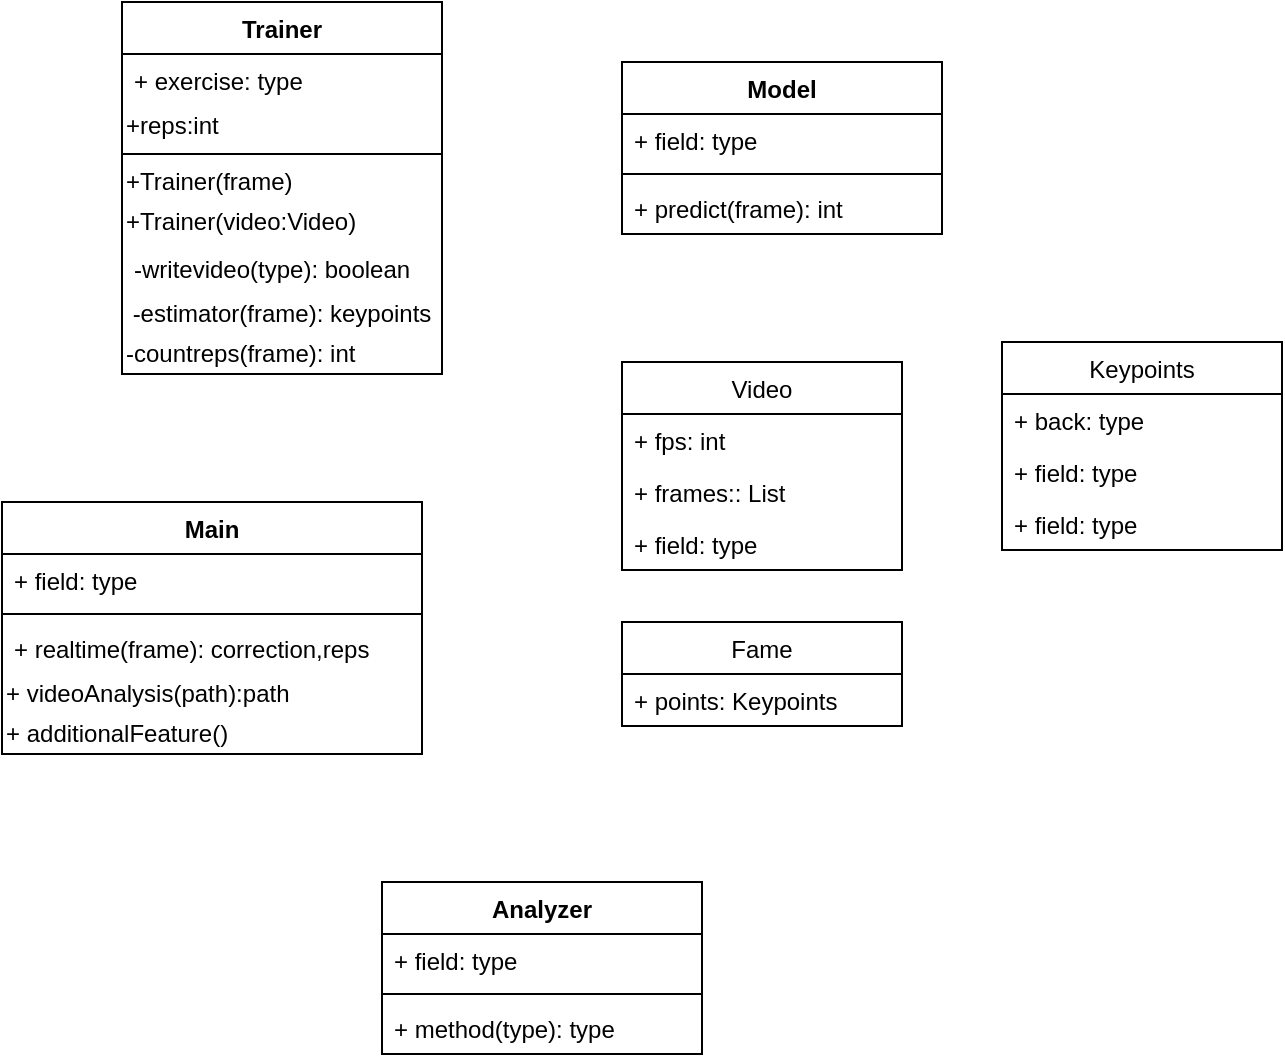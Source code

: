 <mxfile version="14.5.10" type="github">
  <diagram id="C5RBs43oDa-KdzZeNtuy" name="Page-1">
    <mxGraphModel dx="1502" dy="641" grid="1" gridSize="10" guides="1" tooltips="1" connect="1" arrows="1" fold="1" page="1" pageScale="1" pageWidth="827" pageHeight="1169" math="0" shadow="0">
      <root>
        <mxCell id="WIyWlLk6GJQsqaUBKTNV-0" />
        <mxCell id="WIyWlLk6GJQsqaUBKTNV-1" parent="WIyWlLk6GJQsqaUBKTNV-0" />
        <mxCell id="a0mymaZdTOn8uS32HoLL-4" value="Keypoints" style="swimlane;fontStyle=0;childLayout=stackLayout;horizontal=1;startSize=26;fillColor=none;horizontalStack=0;resizeParent=1;resizeParentMax=0;resizeLast=0;collapsible=1;marginBottom=0;" parent="WIyWlLk6GJQsqaUBKTNV-1" vertex="1">
          <mxGeometry x="630" y="380" width="140" height="104" as="geometry" />
        </mxCell>
        <mxCell id="a0mymaZdTOn8uS32HoLL-5" value="+ back: type" style="text;strokeColor=none;fillColor=none;align=left;verticalAlign=top;spacingLeft=4;spacingRight=4;overflow=hidden;rotatable=0;points=[[0,0.5],[1,0.5]];portConstraint=eastwest;" parent="a0mymaZdTOn8uS32HoLL-4" vertex="1">
          <mxGeometry y="26" width="140" height="26" as="geometry" />
        </mxCell>
        <mxCell id="a0mymaZdTOn8uS32HoLL-6" value="+ field: type" style="text;strokeColor=none;fillColor=none;align=left;verticalAlign=top;spacingLeft=4;spacingRight=4;overflow=hidden;rotatable=0;points=[[0,0.5],[1,0.5]];portConstraint=eastwest;" parent="a0mymaZdTOn8uS32HoLL-4" vertex="1">
          <mxGeometry y="52" width="140" height="26" as="geometry" />
        </mxCell>
        <mxCell id="a0mymaZdTOn8uS32HoLL-7" value="+ field: type" style="text;strokeColor=none;fillColor=none;align=left;verticalAlign=top;spacingLeft=4;spacingRight=4;overflow=hidden;rotatable=0;points=[[0,0.5],[1,0.5]];portConstraint=eastwest;" parent="a0mymaZdTOn8uS32HoLL-4" vertex="1">
          <mxGeometry y="78" width="140" height="26" as="geometry" />
        </mxCell>
        <mxCell id="a0mymaZdTOn8uS32HoLL-8" value="Trainer" style="swimlane;fontStyle=1;align=center;verticalAlign=top;childLayout=stackLayout;horizontal=1;startSize=26;horizontalStack=0;resizeParent=1;resizeParentMax=0;resizeLast=0;collapsible=1;marginBottom=0;" parent="WIyWlLk6GJQsqaUBKTNV-1" vertex="1">
          <mxGeometry x="190" y="210" width="160" height="186" as="geometry">
            <mxRectangle x="630" y="240" width="70" height="26" as="alternateBounds" />
          </mxGeometry>
        </mxCell>
        <mxCell id="a0mymaZdTOn8uS32HoLL-9" value="+ exercise: type " style="text;strokeColor=none;fillColor=none;align=left;verticalAlign=top;spacingLeft=4;spacingRight=4;overflow=hidden;rotatable=0;points=[[0,0.5],[1,0.5]];portConstraint=eastwest;" parent="a0mymaZdTOn8uS32HoLL-8" vertex="1">
          <mxGeometry y="26" width="160" height="26" as="geometry" />
        </mxCell>
        <mxCell id="UNvvKq0hMDLlutOKs-n3-25" value="+reps:int" style="text;html=1;strokeColor=none;fillColor=none;align=left;verticalAlign=middle;whiteSpace=wrap;rounded=0;" vertex="1" parent="a0mymaZdTOn8uS32HoLL-8">
          <mxGeometry y="52" width="160" height="20" as="geometry" />
        </mxCell>
        <mxCell id="a0mymaZdTOn8uS32HoLL-10" value="" style="line;strokeWidth=1;fillColor=none;align=left;verticalAlign=middle;spacingTop=-1;spacingLeft=3;spacingRight=3;rotatable=0;labelPosition=right;points=[];portConstraint=eastwest;" parent="a0mymaZdTOn8uS32HoLL-8" vertex="1">
          <mxGeometry y="72" width="160" height="8" as="geometry" />
        </mxCell>
        <mxCell id="UNvvKq0hMDLlutOKs-n3-9" value="+Trainer(frame)" style="text;html=1;resizable=0;autosize=1;align=left;verticalAlign=middle;points=[];fillColor=none;strokeColor=none;rounded=0;" vertex="1" parent="a0mymaZdTOn8uS32HoLL-8">
          <mxGeometry y="80" width="160" height="20" as="geometry" />
        </mxCell>
        <mxCell id="UNvvKq0hMDLlutOKs-n3-0" value="+Trainer(video:Video)" style="text;html=1;resizable=0;autosize=1;align=left;verticalAlign=middle;points=[];fillColor=none;strokeColor=none;rounded=0;" vertex="1" parent="a0mymaZdTOn8uS32HoLL-8">
          <mxGeometry y="100" width="160" height="20" as="geometry" />
        </mxCell>
        <mxCell id="a0mymaZdTOn8uS32HoLL-11" value="-writevideo(type): boolean&#xa;" style="text;strokeColor=none;fillColor=none;align=left;verticalAlign=top;spacingLeft=4;spacingRight=4;overflow=hidden;rotatable=0;points=[[0,0.5],[1,0.5]];portConstraint=eastwest;" parent="a0mymaZdTOn8uS32HoLL-8" vertex="1">
          <mxGeometry y="120" width="160" height="26" as="geometry" />
        </mxCell>
        <mxCell id="UNvvKq0hMDLlutOKs-n3-23" value="-estimator(frame): keypoints" style="text;html=1;strokeColor=none;fillColor=none;align=center;verticalAlign=middle;whiteSpace=wrap;rounded=0;" vertex="1" parent="a0mymaZdTOn8uS32HoLL-8">
          <mxGeometry y="146" width="160" height="20" as="geometry" />
        </mxCell>
        <mxCell id="UNvvKq0hMDLlutOKs-n3-24" value="-countreps(frame): int" style="text;html=1;strokeColor=none;fillColor=none;align=left;verticalAlign=middle;whiteSpace=wrap;rounded=0;" vertex="1" parent="a0mymaZdTOn8uS32HoLL-8">
          <mxGeometry y="166" width="160" height="20" as="geometry" />
        </mxCell>
        <mxCell id="a0mymaZdTOn8uS32HoLL-16" value="Video" style="swimlane;fontStyle=0;childLayout=stackLayout;horizontal=1;startSize=26;fillColor=none;horizontalStack=0;resizeParent=1;resizeParentMax=0;resizeLast=0;collapsible=1;marginBottom=0;" parent="WIyWlLk6GJQsqaUBKTNV-1" vertex="1">
          <mxGeometry x="440" y="390" width="140" height="104" as="geometry" />
        </mxCell>
        <mxCell id="a0mymaZdTOn8uS32HoLL-17" value="+ fps: int" style="text;strokeColor=none;fillColor=none;align=left;verticalAlign=top;spacingLeft=4;spacingRight=4;overflow=hidden;rotatable=0;points=[[0,0.5],[1,0.5]];portConstraint=eastwest;" parent="a0mymaZdTOn8uS32HoLL-16" vertex="1">
          <mxGeometry y="26" width="140" height="26" as="geometry" />
        </mxCell>
        <mxCell id="a0mymaZdTOn8uS32HoLL-18" value="+ frames:: List" style="text;strokeColor=none;fillColor=none;align=left;verticalAlign=top;spacingLeft=4;spacingRight=4;overflow=hidden;rotatable=0;points=[[0,0.5],[1,0.5]];portConstraint=eastwest;" parent="a0mymaZdTOn8uS32HoLL-16" vertex="1">
          <mxGeometry y="52" width="140" height="26" as="geometry" />
        </mxCell>
        <mxCell id="a0mymaZdTOn8uS32HoLL-19" value="+ field: type" style="text;strokeColor=none;fillColor=none;align=left;verticalAlign=top;spacingLeft=4;spacingRight=4;overflow=hidden;rotatable=0;points=[[0,0.5],[1,0.5]];portConstraint=eastwest;" parent="a0mymaZdTOn8uS32HoLL-16" vertex="1">
          <mxGeometry y="78" width="140" height="26" as="geometry" />
        </mxCell>
        <mxCell id="a0mymaZdTOn8uS32HoLL-20" value="Model" style="swimlane;fontStyle=1;align=center;verticalAlign=top;childLayout=stackLayout;horizontal=1;startSize=26;horizontalStack=0;resizeParent=1;resizeParentMax=0;resizeLast=0;collapsible=1;marginBottom=0;" parent="WIyWlLk6GJQsqaUBKTNV-1" vertex="1">
          <mxGeometry x="440" y="240" width="160" height="86" as="geometry" />
        </mxCell>
        <mxCell id="a0mymaZdTOn8uS32HoLL-21" value="+ field: type" style="text;strokeColor=none;fillColor=none;align=left;verticalAlign=top;spacingLeft=4;spacingRight=4;overflow=hidden;rotatable=0;points=[[0,0.5],[1,0.5]];portConstraint=eastwest;" parent="a0mymaZdTOn8uS32HoLL-20" vertex="1">
          <mxGeometry y="26" width="160" height="26" as="geometry" />
        </mxCell>
        <mxCell id="a0mymaZdTOn8uS32HoLL-22" value="" style="line;strokeWidth=1;fillColor=none;align=left;verticalAlign=middle;spacingTop=-1;spacingLeft=3;spacingRight=3;rotatable=0;labelPosition=right;points=[];portConstraint=eastwest;" parent="a0mymaZdTOn8uS32HoLL-20" vertex="1">
          <mxGeometry y="52" width="160" height="8" as="geometry" />
        </mxCell>
        <mxCell id="a0mymaZdTOn8uS32HoLL-23" value="+ predict(frame): int" style="text;strokeColor=none;fillColor=none;align=left;verticalAlign=top;spacingLeft=4;spacingRight=4;overflow=hidden;rotatable=0;points=[[0,0.5],[1,0.5]];portConstraint=eastwest;" parent="a0mymaZdTOn8uS32HoLL-20" vertex="1">
          <mxGeometry y="60" width="160" height="26" as="geometry" />
        </mxCell>
        <mxCell id="UNvvKq0hMDLlutOKs-n3-5" value="Fame" style="swimlane;fontStyle=0;childLayout=stackLayout;horizontal=1;startSize=26;fillColor=none;horizontalStack=0;resizeParent=1;resizeParentMax=0;resizeLast=0;collapsible=1;marginBottom=0;" vertex="1" parent="WIyWlLk6GJQsqaUBKTNV-1">
          <mxGeometry x="440" y="520" width="140" height="52" as="geometry" />
        </mxCell>
        <mxCell id="UNvvKq0hMDLlutOKs-n3-6" value="+ points: Keypoints" style="text;strokeColor=none;fillColor=none;align=left;verticalAlign=top;spacingLeft=4;spacingRight=4;overflow=hidden;rotatable=0;points=[[0,0.5],[1,0.5]];portConstraint=eastwest;" vertex="1" parent="UNvvKq0hMDLlutOKs-n3-5">
          <mxGeometry y="26" width="140" height="26" as="geometry" />
        </mxCell>
        <mxCell id="UNvvKq0hMDLlutOKs-n3-10" value="Main" style="swimlane;fontStyle=1;align=center;verticalAlign=top;childLayout=stackLayout;horizontal=1;startSize=26;horizontalStack=0;resizeParent=1;resizeParentMax=0;resizeLast=0;collapsible=1;marginBottom=0;" vertex="1" parent="WIyWlLk6GJQsqaUBKTNV-1">
          <mxGeometry x="130" y="460" width="210" height="126" as="geometry" />
        </mxCell>
        <mxCell id="UNvvKq0hMDLlutOKs-n3-11" value="+ field: type" style="text;strokeColor=none;fillColor=none;align=left;verticalAlign=top;spacingLeft=4;spacingRight=4;overflow=hidden;rotatable=0;points=[[0,0.5],[1,0.5]];portConstraint=eastwest;" vertex="1" parent="UNvvKq0hMDLlutOKs-n3-10">
          <mxGeometry y="26" width="210" height="26" as="geometry" />
        </mxCell>
        <mxCell id="UNvvKq0hMDLlutOKs-n3-12" value="" style="line;strokeWidth=1;fillColor=none;align=left;verticalAlign=middle;spacingTop=-1;spacingLeft=3;spacingRight=3;rotatable=0;labelPosition=right;points=[];portConstraint=eastwest;" vertex="1" parent="UNvvKq0hMDLlutOKs-n3-10">
          <mxGeometry y="52" width="210" height="8" as="geometry" />
        </mxCell>
        <mxCell id="UNvvKq0hMDLlutOKs-n3-13" value="+ realtime(frame): correction,reps" style="text;strokeColor=none;fillColor=none;align=left;verticalAlign=top;spacingLeft=4;spacingRight=4;overflow=hidden;rotatable=0;points=[[0,0.5],[1,0.5]];portConstraint=eastwest;" vertex="1" parent="UNvvKq0hMDLlutOKs-n3-10">
          <mxGeometry y="60" width="210" height="26" as="geometry" />
        </mxCell>
        <mxCell id="UNvvKq0hMDLlutOKs-n3-14" value="+ videoAnalysis(path):path" style="text;html=1;strokeColor=none;fillColor=none;align=left;verticalAlign=middle;whiteSpace=wrap;rounded=0;" vertex="1" parent="UNvvKq0hMDLlutOKs-n3-10">
          <mxGeometry y="86" width="210" height="20" as="geometry" />
        </mxCell>
        <mxCell id="UNvvKq0hMDLlutOKs-n3-15" value="+ additionalFeature()" style="text;html=1;strokeColor=none;fillColor=none;align=left;verticalAlign=middle;whiteSpace=wrap;rounded=0;" vertex="1" parent="UNvvKq0hMDLlutOKs-n3-10">
          <mxGeometry y="106" width="210" height="20" as="geometry" />
        </mxCell>
        <mxCell id="UNvvKq0hMDLlutOKs-n3-19" value="Analyzer" style="swimlane;fontStyle=1;align=center;verticalAlign=top;childLayout=stackLayout;horizontal=1;startSize=26;horizontalStack=0;resizeParent=1;resizeParentMax=0;resizeLast=0;collapsible=1;marginBottom=0;" vertex="1" parent="WIyWlLk6GJQsqaUBKTNV-1">
          <mxGeometry x="320" y="650" width="160" height="86" as="geometry" />
        </mxCell>
        <mxCell id="UNvvKq0hMDLlutOKs-n3-20" value="+ field: type" style="text;strokeColor=none;fillColor=none;align=left;verticalAlign=top;spacingLeft=4;spacingRight=4;overflow=hidden;rotatable=0;points=[[0,0.5],[1,0.5]];portConstraint=eastwest;" vertex="1" parent="UNvvKq0hMDLlutOKs-n3-19">
          <mxGeometry y="26" width="160" height="26" as="geometry" />
        </mxCell>
        <mxCell id="UNvvKq0hMDLlutOKs-n3-21" value="" style="line;strokeWidth=1;fillColor=none;align=left;verticalAlign=middle;spacingTop=-1;spacingLeft=3;spacingRight=3;rotatable=0;labelPosition=right;points=[];portConstraint=eastwest;" vertex="1" parent="UNvvKq0hMDLlutOKs-n3-19">
          <mxGeometry y="52" width="160" height="8" as="geometry" />
        </mxCell>
        <mxCell id="UNvvKq0hMDLlutOKs-n3-22" value="+ method(type): type" style="text;strokeColor=none;fillColor=none;align=left;verticalAlign=top;spacingLeft=4;spacingRight=4;overflow=hidden;rotatable=0;points=[[0,0.5],[1,0.5]];portConstraint=eastwest;" vertex="1" parent="UNvvKq0hMDLlutOKs-n3-19">
          <mxGeometry y="60" width="160" height="26" as="geometry" />
        </mxCell>
      </root>
    </mxGraphModel>
  </diagram>
</mxfile>
